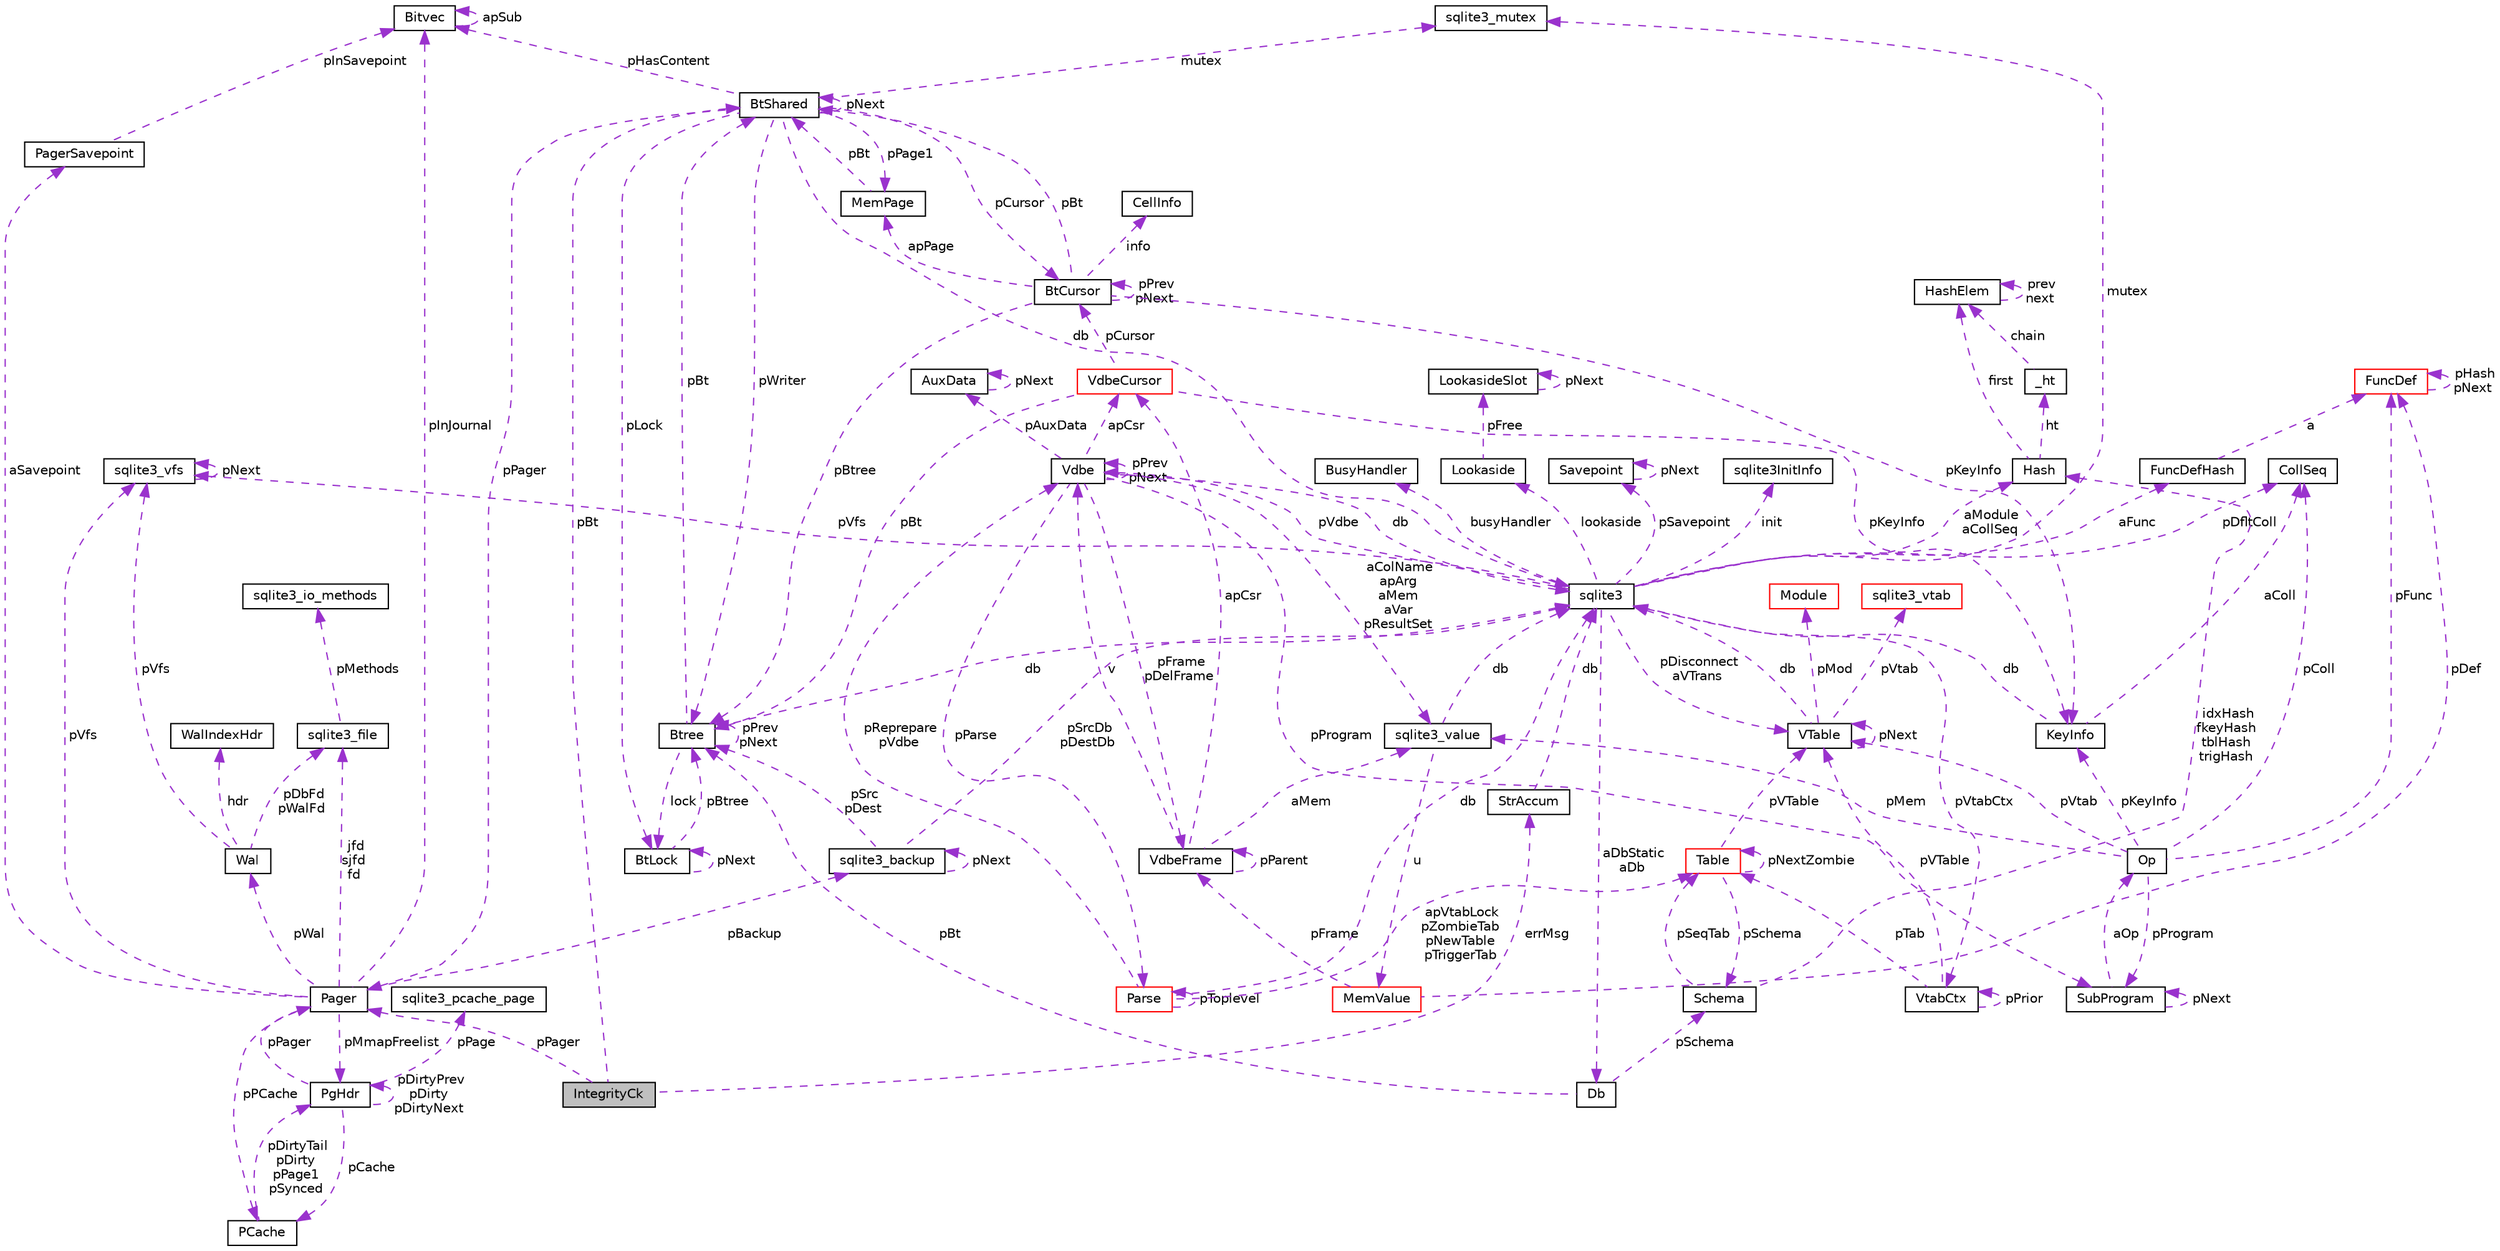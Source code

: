 digraph "IntegrityCk"
{
  edge [fontname="Helvetica",fontsize="10",labelfontname="Helvetica",labelfontsize="10"];
  node [fontname="Helvetica",fontsize="10",shape=record];
  Node1 [label="IntegrityCk",height=0.2,width=0.4,color="black", fillcolor="grey75", style="filled", fontcolor="black"];
  Node2 -> Node1 [dir="back",color="darkorchid3",fontsize="10",style="dashed",label=" pBt" ,fontname="Helvetica"];
  Node2 [label="BtShared",height=0.2,width=0.4,color="black", fillcolor="white", style="filled",URL="$struct_bt_shared.html"];
  Node3 -> Node2 [dir="back",color="darkorchid3",fontsize="10",style="dashed",label=" pCursor" ,fontname="Helvetica"];
  Node3 [label="BtCursor",height=0.2,width=0.4,color="black", fillcolor="white", style="filled",URL="$struct_bt_cursor.html"];
  Node3 -> Node3 [dir="back",color="darkorchid3",fontsize="10",style="dashed",label=" pPrev\npNext" ,fontname="Helvetica"];
  Node4 -> Node3 [dir="back",color="darkorchid3",fontsize="10",style="dashed",label=" info" ,fontname="Helvetica"];
  Node4 [label="CellInfo",height=0.2,width=0.4,color="black", fillcolor="white", style="filled",URL="$struct_cell_info.html"];
  Node2 -> Node3 [dir="back",color="darkorchid3",fontsize="10",style="dashed",label=" pBt" ,fontname="Helvetica"];
  Node5 -> Node3 [dir="back",color="darkorchid3",fontsize="10",style="dashed",label=" apPage" ,fontname="Helvetica"];
  Node5 [label="MemPage",height=0.2,width=0.4,color="black", fillcolor="white", style="filled",URL="$struct_mem_page.html"];
  Node2 -> Node5 [dir="back",color="darkorchid3",fontsize="10",style="dashed",label=" pBt" ,fontname="Helvetica"];
  Node6 -> Node3 [dir="back",color="darkorchid3",fontsize="10",style="dashed",label=" pKeyInfo" ,fontname="Helvetica"];
  Node6 [label="KeyInfo",height=0.2,width=0.4,color="black", fillcolor="white", style="filled",URL="$struct_key_info.html"];
  Node7 -> Node6 [dir="back",color="darkorchid3",fontsize="10",style="dashed",label=" db" ,fontname="Helvetica"];
  Node7 [label="sqlite3",height=0.2,width=0.4,color="black", fillcolor="white", style="filled",URL="$structsqlite3.html"];
  Node8 -> Node7 [dir="back",color="darkorchid3",fontsize="10",style="dashed",label=" pVdbe" ,fontname="Helvetica"];
  Node8 [label="Vdbe",height=0.2,width=0.4,color="black", fillcolor="white", style="filled",URL="$struct_vdbe.html"];
  Node8 -> Node8 [dir="back",color="darkorchid3",fontsize="10",style="dashed",label=" pPrev\npNext" ,fontname="Helvetica"];
  Node9 -> Node8 [dir="back",color="darkorchid3",fontsize="10",style="dashed",label=" aColName\napArg\naMem\naVar\npResultSet" ,fontname="Helvetica"];
  Node9 [label="sqlite3_value",height=0.2,width=0.4,color="black", fillcolor="white", style="filled",URL="$struct_mem.html"];
  Node10 -> Node9 [dir="back",color="darkorchid3",fontsize="10",style="dashed",label=" u" ,fontname="Helvetica"];
  Node10 [label="MemValue",height=0.2,width=0.4,color="red", fillcolor="white", style="filled",URL="$union_mem_1_1_mem_value.html"];
  Node11 -> Node10 [dir="back",color="darkorchid3",fontsize="10",style="dashed",label=" pFrame" ,fontname="Helvetica"];
  Node11 [label="VdbeFrame",height=0.2,width=0.4,color="black", fillcolor="white", style="filled",URL="$struct_vdbe_frame.html"];
  Node9 -> Node11 [dir="back",color="darkorchid3",fontsize="10",style="dashed",label=" aMem" ,fontname="Helvetica"];
  Node8 -> Node11 [dir="back",color="darkorchid3",fontsize="10",style="dashed",label=" v" ,fontname="Helvetica"];
  Node11 -> Node11 [dir="back",color="darkorchid3",fontsize="10",style="dashed",label=" pParent" ,fontname="Helvetica"];
  Node12 -> Node11 [dir="back",color="darkorchid3",fontsize="10",style="dashed",label=" apCsr" ,fontname="Helvetica"];
  Node12 [label="VdbeCursor",height=0.2,width=0.4,color="red", fillcolor="white", style="filled",URL="$struct_vdbe_cursor.html"];
  Node3 -> Node12 [dir="back",color="darkorchid3",fontsize="10",style="dashed",label=" pCursor" ,fontname="Helvetica"];
  Node6 -> Node12 [dir="back",color="darkorchid3",fontsize="10",style="dashed",label=" pKeyInfo" ,fontname="Helvetica"];
  Node13 -> Node12 [dir="back",color="darkorchid3",fontsize="10",style="dashed",label=" pBt" ,fontname="Helvetica"];
  Node13 [label="Btree",height=0.2,width=0.4,color="black", fillcolor="white", style="filled",URL="$struct_btree.html"];
  Node2 -> Node13 [dir="back",color="darkorchid3",fontsize="10",style="dashed",label=" pBt" ,fontname="Helvetica"];
  Node7 -> Node13 [dir="back",color="darkorchid3",fontsize="10",style="dashed",label=" db" ,fontname="Helvetica"];
  Node14 -> Node13 [dir="back",color="darkorchid3",fontsize="10",style="dashed",label=" lock" ,fontname="Helvetica"];
  Node14 [label="BtLock",height=0.2,width=0.4,color="black", fillcolor="white", style="filled",URL="$struct_bt_lock.html"];
  Node14 -> Node14 [dir="back",color="darkorchid3",fontsize="10",style="dashed",label=" pNext" ,fontname="Helvetica"];
  Node13 -> Node14 [dir="back",color="darkorchid3",fontsize="10",style="dashed",label=" pBtree" ,fontname="Helvetica"];
  Node13 -> Node13 [dir="back",color="darkorchid3",fontsize="10",style="dashed",label=" pPrev\npNext" ,fontname="Helvetica"];
  Node15 -> Node10 [dir="back",color="darkorchid3",fontsize="10",style="dashed",label=" pDef" ,fontname="Helvetica"];
  Node15 [label="FuncDef",height=0.2,width=0.4,color="red", fillcolor="white", style="filled",URL="$struct_func_def.html"];
  Node15 -> Node15 [dir="back",color="darkorchid3",fontsize="10",style="dashed",label=" pHash\npNext" ,fontname="Helvetica"];
  Node7 -> Node9 [dir="back",color="darkorchid3",fontsize="10",style="dashed",label=" db" ,fontname="Helvetica"];
  Node7 -> Node8 [dir="back",color="darkorchid3",fontsize="10",style="dashed",label=" db" ,fontname="Helvetica"];
  Node11 -> Node8 [dir="back",color="darkorchid3",fontsize="10",style="dashed",label=" pFrame\npDelFrame" ,fontname="Helvetica"];
  Node16 -> Node8 [dir="back",color="darkorchid3",fontsize="10",style="dashed",label=" pAuxData" ,fontname="Helvetica"];
  Node16 [label="AuxData",height=0.2,width=0.4,color="black", fillcolor="white", style="filled",URL="$struct_aux_data.html"];
  Node16 -> Node16 [dir="back",color="darkorchid3",fontsize="10",style="dashed",label=" pNext" ,fontname="Helvetica"];
  Node17 -> Node8 [dir="back",color="darkorchid3",fontsize="10",style="dashed",label=" pProgram" ,fontname="Helvetica"];
  Node17 [label="SubProgram",height=0.2,width=0.4,color="black", fillcolor="white", style="filled",URL="$struct_sub_program.html"];
  Node17 -> Node17 [dir="back",color="darkorchid3",fontsize="10",style="dashed",label=" pNext" ,fontname="Helvetica"];
  Node18 -> Node17 [dir="back",color="darkorchid3",fontsize="10",style="dashed",label=" aOp" ,fontname="Helvetica"];
  Node18 [label="Op",height=0.2,width=0.4,color="black", fillcolor="white", style="filled",URL="$struct_vdbe_op.html"];
  Node9 -> Node18 [dir="back",color="darkorchid3",fontsize="10",style="dashed",label=" pMem" ,fontname="Helvetica"];
  Node19 -> Node18 [dir="back",color="darkorchid3",fontsize="10",style="dashed",label=" pColl" ,fontname="Helvetica"];
  Node19 [label="CollSeq",height=0.2,width=0.4,color="black", fillcolor="white", style="filled",URL="$struct_coll_seq.html"];
  Node20 -> Node18 [dir="back",color="darkorchid3",fontsize="10",style="dashed",label=" pVtab" ,fontname="Helvetica"];
  Node20 [label="VTable",height=0.2,width=0.4,color="black", fillcolor="white", style="filled",URL="$struct_v_table.html"];
  Node7 -> Node20 [dir="back",color="darkorchid3",fontsize="10",style="dashed",label=" db" ,fontname="Helvetica"];
  Node20 -> Node20 [dir="back",color="darkorchid3",fontsize="10",style="dashed",label=" pNext" ,fontname="Helvetica"];
  Node21 -> Node20 [dir="back",color="darkorchid3",fontsize="10",style="dashed",label=" pMod" ,fontname="Helvetica"];
  Node21 [label="Module",height=0.2,width=0.4,color="red", fillcolor="white", style="filled",URL="$struct_module.html"];
  Node22 -> Node20 [dir="back",color="darkorchid3",fontsize="10",style="dashed",label=" pVtab" ,fontname="Helvetica"];
  Node22 [label="sqlite3_vtab",height=0.2,width=0.4,color="red", fillcolor="white", style="filled",URL="$structsqlite3__vtab.html"];
  Node17 -> Node18 [dir="back",color="darkorchid3",fontsize="10",style="dashed",label=" pProgram" ,fontname="Helvetica"];
  Node6 -> Node18 [dir="back",color="darkorchid3",fontsize="10",style="dashed",label=" pKeyInfo" ,fontname="Helvetica"];
  Node15 -> Node18 [dir="back",color="darkorchid3",fontsize="10",style="dashed",label=" pFunc" ,fontname="Helvetica"];
  Node12 -> Node8 [dir="back",color="darkorchid3",fontsize="10",style="dashed",label=" apCsr" ,fontname="Helvetica"];
  Node23 -> Node8 [dir="back",color="darkorchid3",fontsize="10",style="dashed",label=" pParse" ,fontname="Helvetica"];
  Node23 [label="Parse",height=0.2,width=0.4,color="red", fillcolor="white", style="filled",URL="$struct_parse.html"];
  Node8 -> Node23 [dir="back",color="darkorchid3",fontsize="10",style="dashed",label=" pReprepare\npVdbe" ,fontname="Helvetica"];
  Node7 -> Node23 [dir="back",color="darkorchid3",fontsize="10",style="dashed",label=" db" ,fontname="Helvetica"];
  Node24 -> Node23 [dir="back",color="darkorchid3",fontsize="10",style="dashed",label=" apVtabLock\npZombieTab\npNewTable\npTriggerTab" ,fontname="Helvetica"];
  Node24 [label="Table",height=0.2,width=0.4,color="red", fillcolor="white", style="filled",URL="$struct_table.html"];
  Node25 -> Node24 [dir="back",color="darkorchid3",fontsize="10",style="dashed",label=" pSchema" ,fontname="Helvetica"];
  Node25 [label="Schema",height=0.2,width=0.4,color="black", fillcolor="white", style="filled",URL="$struct_schema.html"];
  Node24 -> Node25 [dir="back",color="darkorchid3",fontsize="10",style="dashed",label=" pSeqTab" ,fontname="Helvetica"];
  Node26 -> Node25 [dir="back",color="darkorchid3",fontsize="10",style="dashed",label=" idxHash\nfkeyHash\ntblHash\ntrigHash" ,fontname="Helvetica"];
  Node26 [label="Hash",height=0.2,width=0.4,color="black", fillcolor="white", style="filled",URL="$struct_hash.html"];
  Node27 -> Node26 [dir="back",color="darkorchid3",fontsize="10",style="dashed",label=" ht" ,fontname="Helvetica"];
  Node27 [label="_ht",height=0.2,width=0.4,color="black", fillcolor="white", style="filled",URL="$struct_hash_1_1__ht.html"];
  Node28 -> Node27 [dir="back",color="darkorchid3",fontsize="10",style="dashed",label=" chain" ,fontname="Helvetica"];
  Node28 [label="HashElem",height=0.2,width=0.4,color="black", fillcolor="white", style="filled",URL="$struct_hash_elem.html"];
  Node28 -> Node28 [dir="back",color="darkorchid3",fontsize="10",style="dashed",label=" prev\nnext" ,fontname="Helvetica"];
  Node28 -> Node26 [dir="back",color="darkorchid3",fontsize="10",style="dashed",label=" first" ,fontname="Helvetica"];
  Node20 -> Node24 [dir="back",color="darkorchid3",fontsize="10",style="dashed",label=" pVTable" ,fontname="Helvetica"];
  Node24 -> Node24 [dir="back",color="darkorchid3",fontsize="10",style="dashed",label=" pNextZombie" ,fontname="Helvetica"];
  Node23 -> Node23 [dir="back",color="darkorchid3",fontsize="10",style="dashed",label=" pToplevel" ,fontname="Helvetica"];
  Node29 -> Node7 [dir="back",color="darkorchid3",fontsize="10",style="dashed",label=" pSavepoint" ,fontname="Helvetica"];
  Node29 [label="Savepoint",height=0.2,width=0.4,color="black", fillcolor="white", style="filled",URL="$struct_savepoint.html"];
  Node29 -> Node29 [dir="back",color="darkorchid3",fontsize="10",style="dashed",label=" pNext" ,fontname="Helvetica"];
  Node30 -> Node7 [dir="back",color="darkorchid3",fontsize="10",style="dashed",label=" aFunc" ,fontname="Helvetica"];
  Node30 [label="FuncDefHash",height=0.2,width=0.4,color="black", fillcolor="white", style="filled",URL="$struct_func_def_hash.html"];
  Node15 -> Node30 [dir="back",color="darkorchid3",fontsize="10",style="dashed",label=" a" ,fontname="Helvetica"];
  Node31 -> Node7 [dir="back",color="darkorchid3",fontsize="10",style="dashed",label=" lookaside" ,fontname="Helvetica"];
  Node31 [label="Lookaside",height=0.2,width=0.4,color="black", fillcolor="white", style="filled",URL="$struct_lookaside.html"];
  Node32 -> Node31 [dir="back",color="darkorchid3",fontsize="10",style="dashed",label=" pFree" ,fontname="Helvetica"];
  Node32 [label="LookasideSlot",height=0.2,width=0.4,color="black", fillcolor="white", style="filled",URL="$struct_lookaside_slot.html"];
  Node32 -> Node32 [dir="back",color="darkorchid3",fontsize="10",style="dashed",label=" pNext" ,fontname="Helvetica"];
  Node33 -> Node7 [dir="back",color="darkorchid3",fontsize="10",style="dashed",label=" mutex" ,fontname="Helvetica"];
  Node33 [label="sqlite3_mutex",height=0.2,width=0.4,color="black", fillcolor="white", style="filled",URL="$structsqlite3__mutex.html"];
  Node34 -> Node7 [dir="back",color="darkorchid3",fontsize="10",style="dashed",label=" pVfs" ,fontname="Helvetica"];
  Node34 [label="sqlite3_vfs",height=0.2,width=0.4,color="black", fillcolor="white", style="filled",URL="$structsqlite3__vfs.html"];
  Node34 -> Node34 [dir="back",color="darkorchid3",fontsize="10",style="dashed",label=" pNext" ,fontname="Helvetica"];
  Node35 -> Node7 [dir="back",color="darkorchid3",fontsize="10",style="dashed",label=" init" ,fontname="Helvetica"];
  Node35 [label="sqlite3InitInfo",height=0.2,width=0.4,color="black", fillcolor="white", style="filled",URL="$structsqlite3_1_1sqlite3_init_info.html"];
  Node36 -> Node7 [dir="back",color="darkorchid3",fontsize="10",style="dashed",label=" busyHandler" ,fontname="Helvetica"];
  Node36 [label="BusyHandler",height=0.2,width=0.4,color="black", fillcolor="white", style="filled",URL="$struct_busy_handler.html"];
  Node37 -> Node7 [dir="back",color="darkorchid3",fontsize="10",style="dashed",label=" pVtabCtx" ,fontname="Helvetica"];
  Node37 [label="VtabCtx",height=0.2,width=0.4,color="black", fillcolor="white", style="filled",URL="$struct_vtab_ctx.html"];
  Node37 -> Node37 [dir="back",color="darkorchid3",fontsize="10",style="dashed",label=" pPrior" ,fontname="Helvetica"];
  Node20 -> Node37 [dir="back",color="darkorchid3",fontsize="10",style="dashed",label=" pVTable" ,fontname="Helvetica"];
  Node24 -> Node37 [dir="back",color="darkorchid3",fontsize="10",style="dashed",label=" pTab" ,fontname="Helvetica"];
  Node19 -> Node7 [dir="back",color="darkorchid3",fontsize="10",style="dashed",label=" pDfltColl" ,fontname="Helvetica"];
  Node20 -> Node7 [dir="back",color="darkorchid3",fontsize="10",style="dashed",label=" pDisconnect\naVTrans" ,fontname="Helvetica"];
  Node38 -> Node7 [dir="back",color="darkorchid3",fontsize="10",style="dashed",label=" aDbStatic\naDb" ,fontname="Helvetica"];
  Node38 [label="Db",height=0.2,width=0.4,color="black", fillcolor="white", style="filled",URL="$struct_db.html"];
  Node25 -> Node38 [dir="back",color="darkorchid3",fontsize="10",style="dashed",label=" pSchema" ,fontname="Helvetica"];
  Node13 -> Node38 [dir="back",color="darkorchid3",fontsize="10",style="dashed",label=" pBt" ,fontname="Helvetica"];
  Node26 -> Node7 [dir="back",color="darkorchid3",fontsize="10",style="dashed",label=" aModule\naCollSeq" ,fontname="Helvetica"];
  Node19 -> Node6 [dir="back",color="darkorchid3",fontsize="10",style="dashed",label=" aColl" ,fontname="Helvetica"];
  Node13 -> Node3 [dir="back",color="darkorchid3",fontsize="10",style="dashed",label=" pBtree" ,fontname="Helvetica"];
  Node2 -> Node2 [dir="back",color="darkorchid3",fontsize="10",style="dashed",label=" pNext" ,fontname="Helvetica"];
  Node7 -> Node2 [dir="back",color="darkorchid3",fontsize="10",style="dashed",label=" db" ,fontname="Helvetica"];
  Node39 -> Node2 [dir="back",color="darkorchid3",fontsize="10",style="dashed",label=" pHasContent" ,fontname="Helvetica"];
  Node39 [label="Bitvec",height=0.2,width=0.4,color="black", fillcolor="white", style="filled",URL="$struct_bitvec.html"];
  Node39 -> Node39 [dir="back",color="darkorchid3",fontsize="10",style="dashed",label=" apSub" ,fontname="Helvetica"];
  Node33 -> Node2 [dir="back",color="darkorchid3",fontsize="10",style="dashed",label=" mutex" ,fontname="Helvetica"];
  Node14 -> Node2 [dir="back",color="darkorchid3",fontsize="10",style="dashed",label=" pLock" ,fontname="Helvetica"];
  Node5 -> Node2 [dir="back",color="darkorchid3",fontsize="10",style="dashed",label=" pPage1" ,fontname="Helvetica"];
  Node13 -> Node2 [dir="back",color="darkorchid3",fontsize="10",style="dashed",label=" pWriter" ,fontname="Helvetica"];
  Node40 -> Node2 [dir="back",color="darkorchid3",fontsize="10",style="dashed",label=" pPager" ,fontname="Helvetica"];
  Node40 [label="Pager",height=0.2,width=0.4,color="black", fillcolor="white", style="filled",URL="$struct_pager.html"];
  Node41 -> Node40 [dir="back",color="darkorchid3",fontsize="10",style="dashed",label=" pPCache" ,fontname="Helvetica"];
  Node41 [label="PCache",height=0.2,width=0.4,color="black", fillcolor="white", style="filled",URL="$struct_p_cache.html"];
  Node42 -> Node41 [dir="back",color="darkorchid3",fontsize="10",style="dashed",label=" pDirtyTail\npDirty\npPage1\npSynced" ,fontname="Helvetica"];
  Node42 [label="PgHdr",height=0.2,width=0.4,color="black", fillcolor="white", style="filled",URL="$struct_pg_hdr.html"];
  Node43 -> Node42 [dir="back",color="darkorchid3",fontsize="10",style="dashed",label=" pPage" ,fontname="Helvetica"];
  Node43 [label="sqlite3_pcache_page",height=0.2,width=0.4,color="black", fillcolor="white", style="filled",URL="$structsqlite3__pcache__page.html"];
  Node41 -> Node42 [dir="back",color="darkorchid3",fontsize="10",style="dashed",label=" pCache" ,fontname="Helvetica"];
  Node42 -> Node42 [dir="back",color="darkorchid3",fontsize="10",style="dashed",label=" pDirtyPrev\npDirty\npDirtyNext" ,fontname="Helvetica"];
  Node40 -> Node42 [dir="back",color="darkorchid3",fontsize="10",style="dashed",label=" pPager" ,fontname="Helvetica"];
  Node44 -> Node40 [dir="back",color="darkorchid3",fontsize="10",style="dashed",label=" pBackup" ,fontname="Helvetica"];
  Node44 [label="sqlite3_backup",height=0.2,width=0.4,color="black", fillcolor="white", style="filled",URL="$structsqlite3__backup.html"];
  Node44 -> Node44 [dir="back",color="darkorchid3",fontsize="10",style="dashed",label=" pNext" ,fontname="Helvetica"];
  Node7 -> Node44 [dir="back",color="darkorchid3",fontsize="10",style="dashed",label=" pSrcDb\npDestDb" ,fontname="Helvetica"];
  Node13 -> Node44 [dir="back",color="darkorchid3",fontsize="10",style="dashed",label=" pSrc\npDest" ,fontname="Helvetica"];
  Node39 -> Node40 [dir="back",color="darkorchid3",fontsize="10",style="dashed",label=" pInJournal" ,fontname="Helvetica"];
  Node45 -> Node40 [dir="back",color="darkorchid3",fontsize="10",style="dashed",label=" jfd\nsjfd\nfd" ,fontname="Helvetica"];
  Node45 [label="sqlite3_file",height=0.2,width=0.4,color="black", fillcolor="white", style="filled",URL="$structsqlite3__file.html"];
  Node46 -> Node45 [dir="back",color="darkorchid3",fontsize="10",style="dashed",label=" pMethods" ,fontname="Helvetica"];
  Node46 [label="sqlite3_io_methods",height=0.2,width=0.4,color="black", fillcolor="white", style="filled",URL="$structsqlite3__io__methods.html"];
  Node34 -> Node40 [dir="back",color="darkorchid3",fontsize="10",style="dashed",label=" pVfs" ,fontname="Helvetica"];
  Node42 -> Node40 [dir="back",color="darkorchid3",fontsize="10",style="dashed",label=" pMmapFreelist" ,fontname="Helvetica"];
  Node47 -> Node40 [dir="back",color="darkorchid3",fontsize="10",style="dashed",label=" pWal" ,fontname="Helvetica"];
  Node47 [label="Wal",height=0.2,width=0.4,color="black", fillcolor="white", style="filled",URL="$struct_wal.html"];
  Node45 -> Node47 [dir="back",color="darkorchid3",fontsize="10",style="dashed",label=" pDbFd\npWalFd" ,fontname="Helvetica"];
  Node34 -> Node47 [dir="back",color="darkorchid3",fontsize="10",style="dashed",label=" pVfs" ,fontname="Helvetica"];
  Node48 -> Node47 [dir="back",color="darkorchid3",fontsize="10",style="dashed",label=" hdr" ,fontname="Helvetica"];
  Node48 [label="WalIndexHdr",height=0.2,width=0.4,color="black", fillcolor="white", style="filled",URL="$struct_wal_index_hdr.html"];
  Node49 -> Node40 [dir="back",color="darkorchid3",fontsize="10",style="dashed",label=" aSavepoint" ,fontname="Helvetica"];
  Node49 [label="PagerSavepoint",height=0.2,width=0.4,color="black", fillcolor="white", style="filled",URL="$struct_pager_savepoint.html"];
  Node39 -> Node49 [dir="back",color="darkorchid3",fontsize="10",style="dashed",label=" pInSavepoint" ,fontname="Helvetica"];
  Node50 -> Node1 [dir="back",color="darkorchid3",fontsize="10",style="dashed",label=" errMsg" ,fontname="Helvetica"];
  Node50 [label="StrAccum",height=0.2,width=0.4,color="black", fillcolor="white", style="filled",URL="$struct_str_accum.html"];
  Node7 -> Node50 [dir="back",color="darkorchid3",fontsize="10",style="dashed",label=" db" ,fontname="Helvetica"];
  Node40 -> Node1 [dir="back",color="darkorchid3",fontsize="10",style="dashed",label=" pPager" ,fontname="Helvetica"];
}
